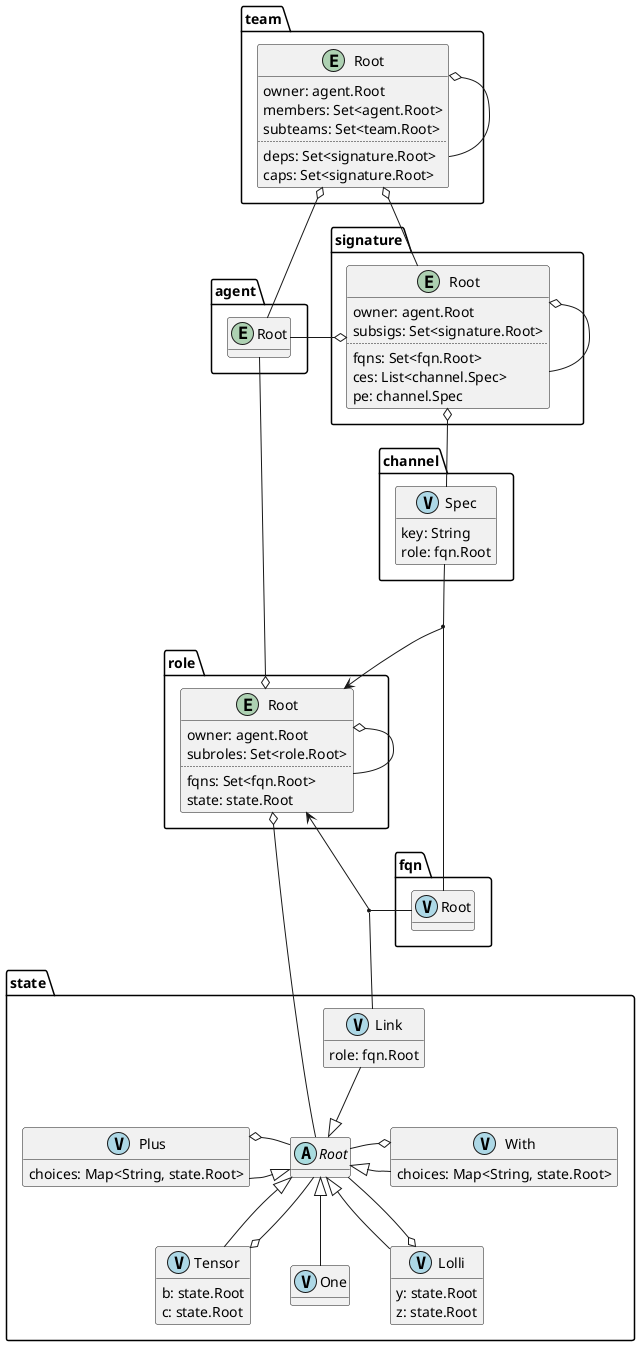 @startuml er

skinparam nodesep 40
hide empty methods

package team {
    entity Root {
        owner: agent.Root
        members: Set<agent.Root>
        subteams: Set<team.Root>
        ..
        deps: Set<signature.Root>
        caps: Set<signature.Root>
    }
    
    Root o-- Root
}

package agent {
    entity Root
}

package signature as sig {
    entity Root {
        owner: agent.Root
        subsigs: Set<signature.Root>
        ..
        fqns: Set<fqn.Root>
        ces: List<channel.Spec>
        pe: channel.Spec
    }

    Root o-- Root
}

package channel as chnl {
    entity Spec <<(V,lightblue)>> {
        key: String
        role: fqn.Root
    }
}

package role {
    entity role.Root {
        owner: agent.Root
        subroles: Set<role.Root>
        ..
        fqns: Set<fqn.Root>
        state: state.Root
    }

    Root o-- Root
}

package state {
    abstract class Root

    entity Link <<(V,lightblue)>> {
        role: fqn.Root
    }
    entity Plus <<(V,lightblue)>> {
        choices: Map<String, state.Root>
    }
    entity With <<(V,lightblue)>> {
        choices: Map<String, state.Root>
    }
    entity Tensor <<(V,lightblue)>> {
        b: state.Root
        c: state.Root
    }
    entity One <<(V,lightblue)>>
    entity Lolli <<(V,lightblue)>> {
        y: state.Root
        z: state.Root
    }

    Root <|-u- Link
    Root <|-d- One

    Root <|-l- Plus
    Root -l-o Plus
    Root <|-r- With
    Root -r-o With

    Root <|-d- Tensor
    Root -d-o Tensor
    Root <|-d- Lolli
    Root -d-o Lolli
}

package "fqn" as fqn1 {
    entity Root <<(V,lightblue)>>
}

team.Root o-d- agent.Root
sig.Root o-l- agent.Root
role.Root o-u- agent.Root

team.Root o-d- sig.Root
sig.Root o-d- chnl.Spec
role.Root o-d- state.Root

chnl.Spec -d-> role.Root
role.Root <-d- state.Link

(chnl.Spec, role.Root) -- fqn1.Root
(role.Root, state.Link) -- fqn1.Root
@enduml
